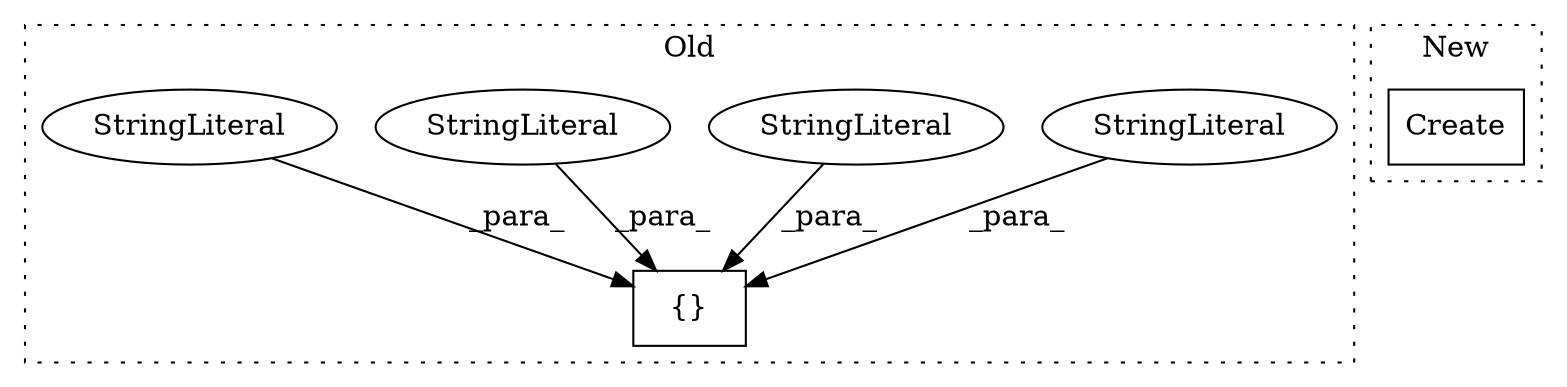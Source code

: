 digraph G {
subgraph cluster0 {
1 [label="{}" a="4" s="930,1043" l="1,1" shape="box"];
3 [label="StringLiteral" a="45" s="968" l="8" shape="ellipse"];
4 [label="StringLiteral" a="45" s="939" l="9" shape="ellipse"];
5 [label="StringLiteral" a="45" s="977" l="5" shape="ellipse"];
6 [label="StringLiteral" a="45" s="931" l="7" shape="ellipse"];
label = "Old";
style="dotted";
}
subgraph cluster1 {
2 [label="Create" a="32" s="1154" l="8" shape="box"];
label = "New";
style="dotted";
}
3 -> 1 [label="_para_"];
4 -> 1 [label="_para_"];
5 -> 1 [label="_para_"];
6 -> 1 [label="_para_"];
}